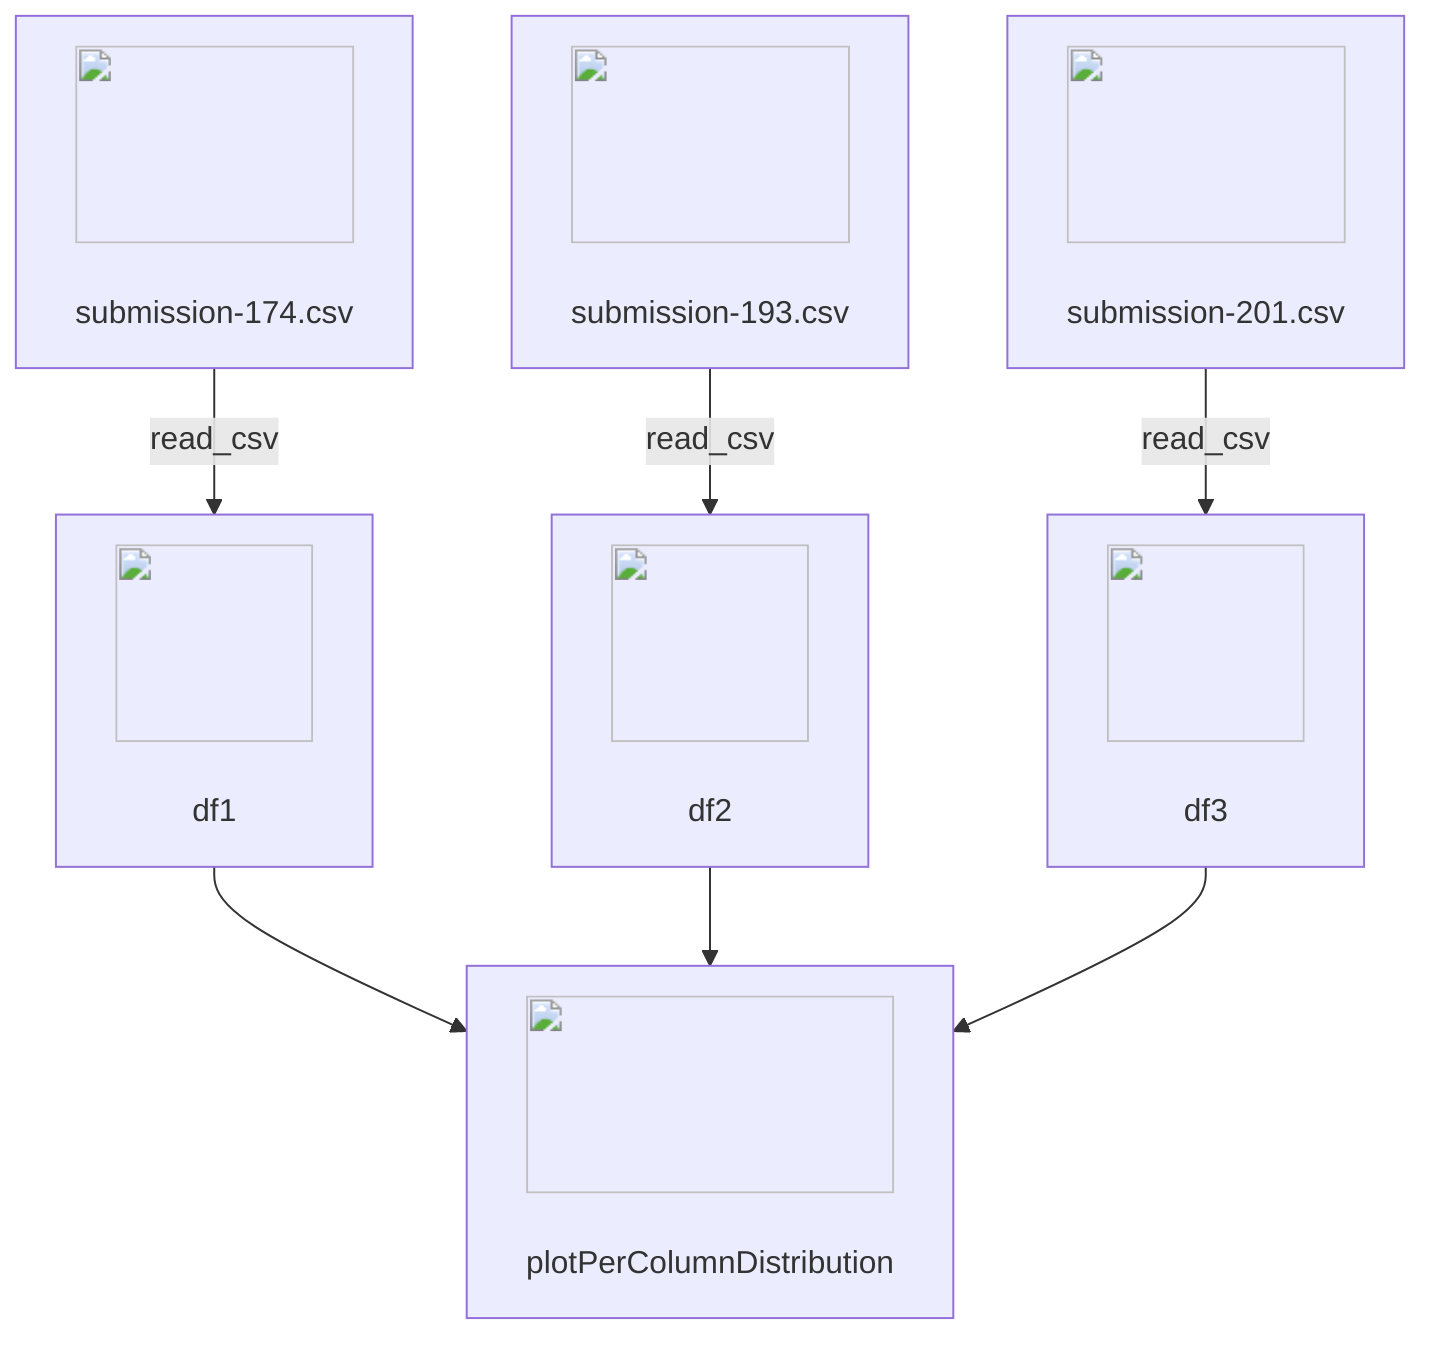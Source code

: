 flowchart TD
    %% Nodes for Data Sources
    A1["<img src='icons/file.svg' width=100 height=100/> <br/> submission-174.csv"]
    A2["<img src='icons/file.svg' width=100 height=100/> <br/> submission-193.csv"]
    A3["<img src='icons/file.svg' width=100 height=100/> <br/> submission-201.csv"]

    %% Nodes for Data Variables
    B1["<img src='icons/table.svg' width=100 height=100/> <br/> df1"]
    B2["<img src='icons/table.svg' width=100 height=100/> <br/> df2"]
    B3["<img src='icons/table.svg' width=100 height=100/> <br/> df3"]

    %% Nodes for Plotting Function
    C1["<img src='icons/brain.svg' width=100 height=100/> <br/> plotPerColumnDistribution"]

    %% Data Source to Variable Relationships
    A1 -->|read_csv| B1
    A2 -->|read_csv| B2
    A3 -->|read_csv| B3

    %% Data Variable to Function Relationships
    B1 --> C1
    B2 --> C1
    B3 --> C1